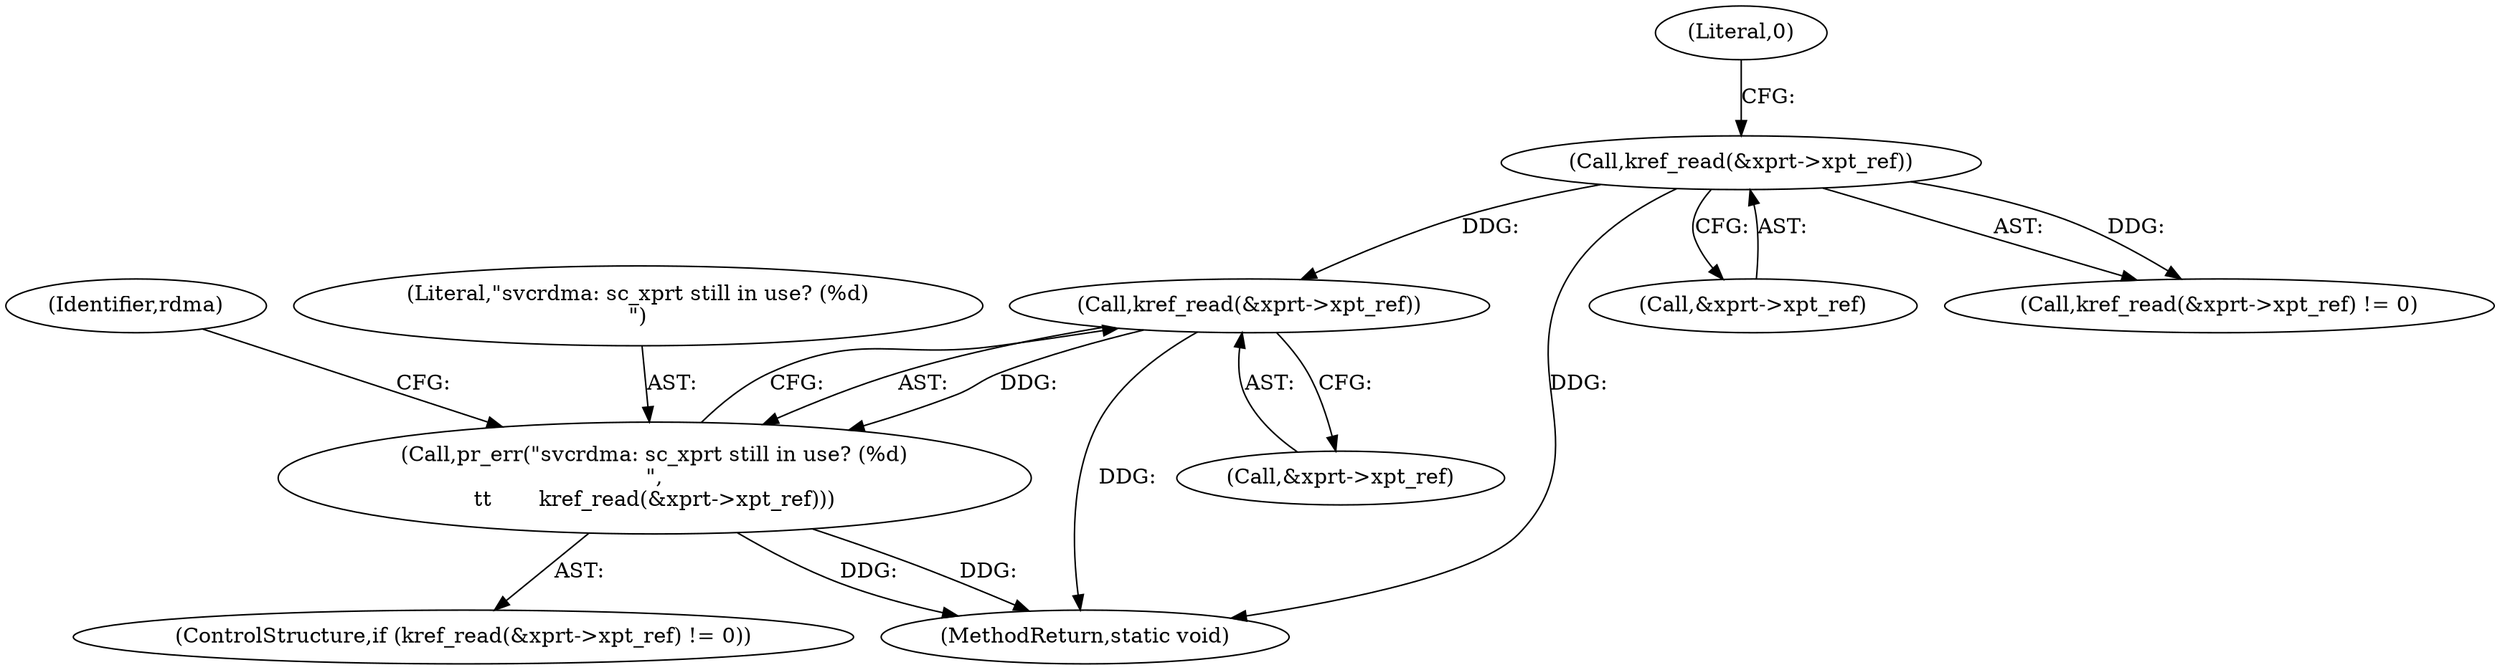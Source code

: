 digraph "0_linux_c70422f760c120480fee4de6c38804c72aa26bc1_41@API" {
"1000145" [label="(Call,kref_read(&xprt->xpt_ref))"];
"1000137" [label="(Call,kref_read(&xprt->xpt_ref))"];
"1000143" [label="(Call,pr_err(\"svcrdma: sc_xprt still in use? (%d)\n\",\n\t\t       kref_read(&xprt->xpt_ref)))"];
"1000135" [label="(ControlStructure,if (kref_read(&xprt->xpt_ref) != 0))"];
"1000155" [label="(Identifier,rdma)"];
"1000138" [label="(Call,&xprt->xpt_ref)"];
"1000145" [label="(Call,kref_read(&xprt->xpt_ref))"];
"1000146" [label="(Call,&xprt->xpt_ref)"];
"1000136" [label="(Call,kref_read(&xprt->xpt_ref) != 0)"];
"1000143" [label="(Call,pr_err(\"svcrdma: sc_xprt still in use? (%d)\n\",\n\t\t       kref_read(&xprt->xpt_ref)))"];
"1000277" [label="(MethodReturn,static void)"];
"1000144" [label="(Literal,\"svcrdma: sc_xprt still in use? (%d)\n\")"];
"1000142" [label="(Literal,0)"];
"1000137" [label="(Call,kref_read(&xprt->xpt_ref))"];
"1000145" -> "1000143"  [label="AST: "];
"1000145" -> "1000146"  [label="CFG: "];
"1000146" -> "1000145"  [label="AST: "];
"1000143" -> "1000145"  [label="CFG: "];
"1000145" -> "1000277"  [label="DDG: "];
"1000145" -> "1000143"  [label="DDG: "];
"1000137" -> "1000145"  [label="DDG: "];
"1000137" -> "1000136"  [label="AST: "];
"1000137" -> "1000138"  [label="CFG: "];
"1000138" -> "1000137"  [label="AST: "];
"1000142" -> "1000137"  [label="CFG: "];
"1000137" -> "1000277"  [label="DDG: "];
"1000137" -> "1000136"  [label="DDG: "];
"1000143" -> "1000135"  [label="AST: "];
"1000144" -> "1000143"  [label="AST: "];
"1000155" -> "1000143"  [label="CFG: "];
"1000143" -> "1000277"  [label="DDG: "];
"1000143" -> "1000277"  [label="DDG: "];
}
